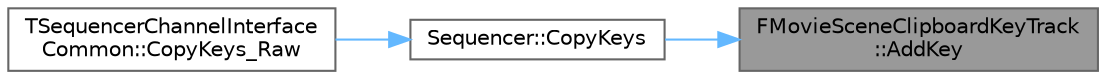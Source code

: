 digraph "FMovieSceneClipboardKeyTrack::AddKey"
{
 // INTERACTIVE_SVG=YES
 // LATEX_PDF_SIZE
  bgcolor="transparent";
  edge [fontname=Helvetica,fontsize=10,labelfontname=Helvetica,labelfontsize=10];
  node [fontname=Helvetica,fontsize=10,shape=box,height=0.2,width=0.4];
  rankdir="RL";
  Node1 [id="Node000001",label="FMovieSceneClipboardKeyTrack\l::AddKey",height=0.2,width=0.4,color="gray40", fillcolor="grey60", style="filled", fontcolor="black",tooltip="Add a key of the specified type to this track."];
  Node1 -> Node2 [id="edge1_Node000001_Node000002",dir="back",color="steelblue1",style="solid",tooltip=" "];
  Node2 [id="Node000002",label="Sequencer::CopyKeys",height=0.2,width=0.4,color="grey40", fillcolor="white", style="filled",URL="$d5/dd3/namespaceSequencer.html#acc107bb557f07916b9481ea65ad35bd3",tooltip="Copy the specified keys from a channel."];
  Node2 -> Node3 [id="edge2_Node000002_Node000003",dir="back",color="steelblue1",style="solid",tooltip=" "];
  Node3 [id="Node000003",label="TSequencerChannelInterface\lCommon::CopyKeys_Raw",height=0.2,width=0.4,color="grey40", fillcolor="white", style="filled",URL="$da/dae/structTSequencerChannelInterfaceCommon.html#ac895f2ffd1ac3cd2b814d410314707fa",tooltip="Copy all the keys specified in KeyMask to the specified clipboard."];
}
